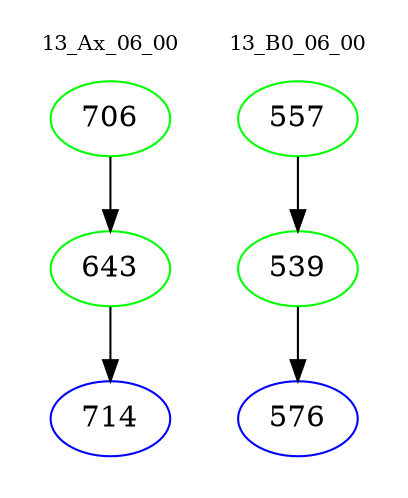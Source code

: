 digraph{
subgraph cluster_0 {
color = white
label = "13_Ax_06_00";
fontsize=10;
T0_706 [label="706", color="green"]
T0_706 -> T0_643 [color="black"]
T0_643 [label="643", color="green"]
T0_643 -> T0_714 [color="black"]
T0_714 [label="714", color="blue"]
}
subgraph cluster_1 {
color = white
label = "13_B0_06_00";
fontsize=10;
T1_557 [label="557", color="green"]
T1_557 -> T1_539 [color="black"]
T1_539 [label="539", color="green"]
T1_539 -> T1_576 [color="black"]
T1_576 [label="576", color="blue"]
}
}
